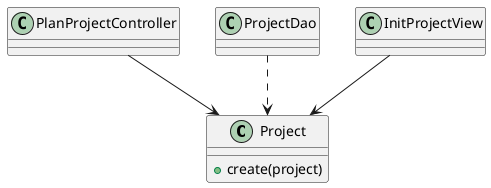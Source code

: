 @startuml
	class Project {
	+create(project)
	}

	PlanProjectController --> Project
	ProjectDao ..> Project
	InitProjectView --> Project
@enduml
